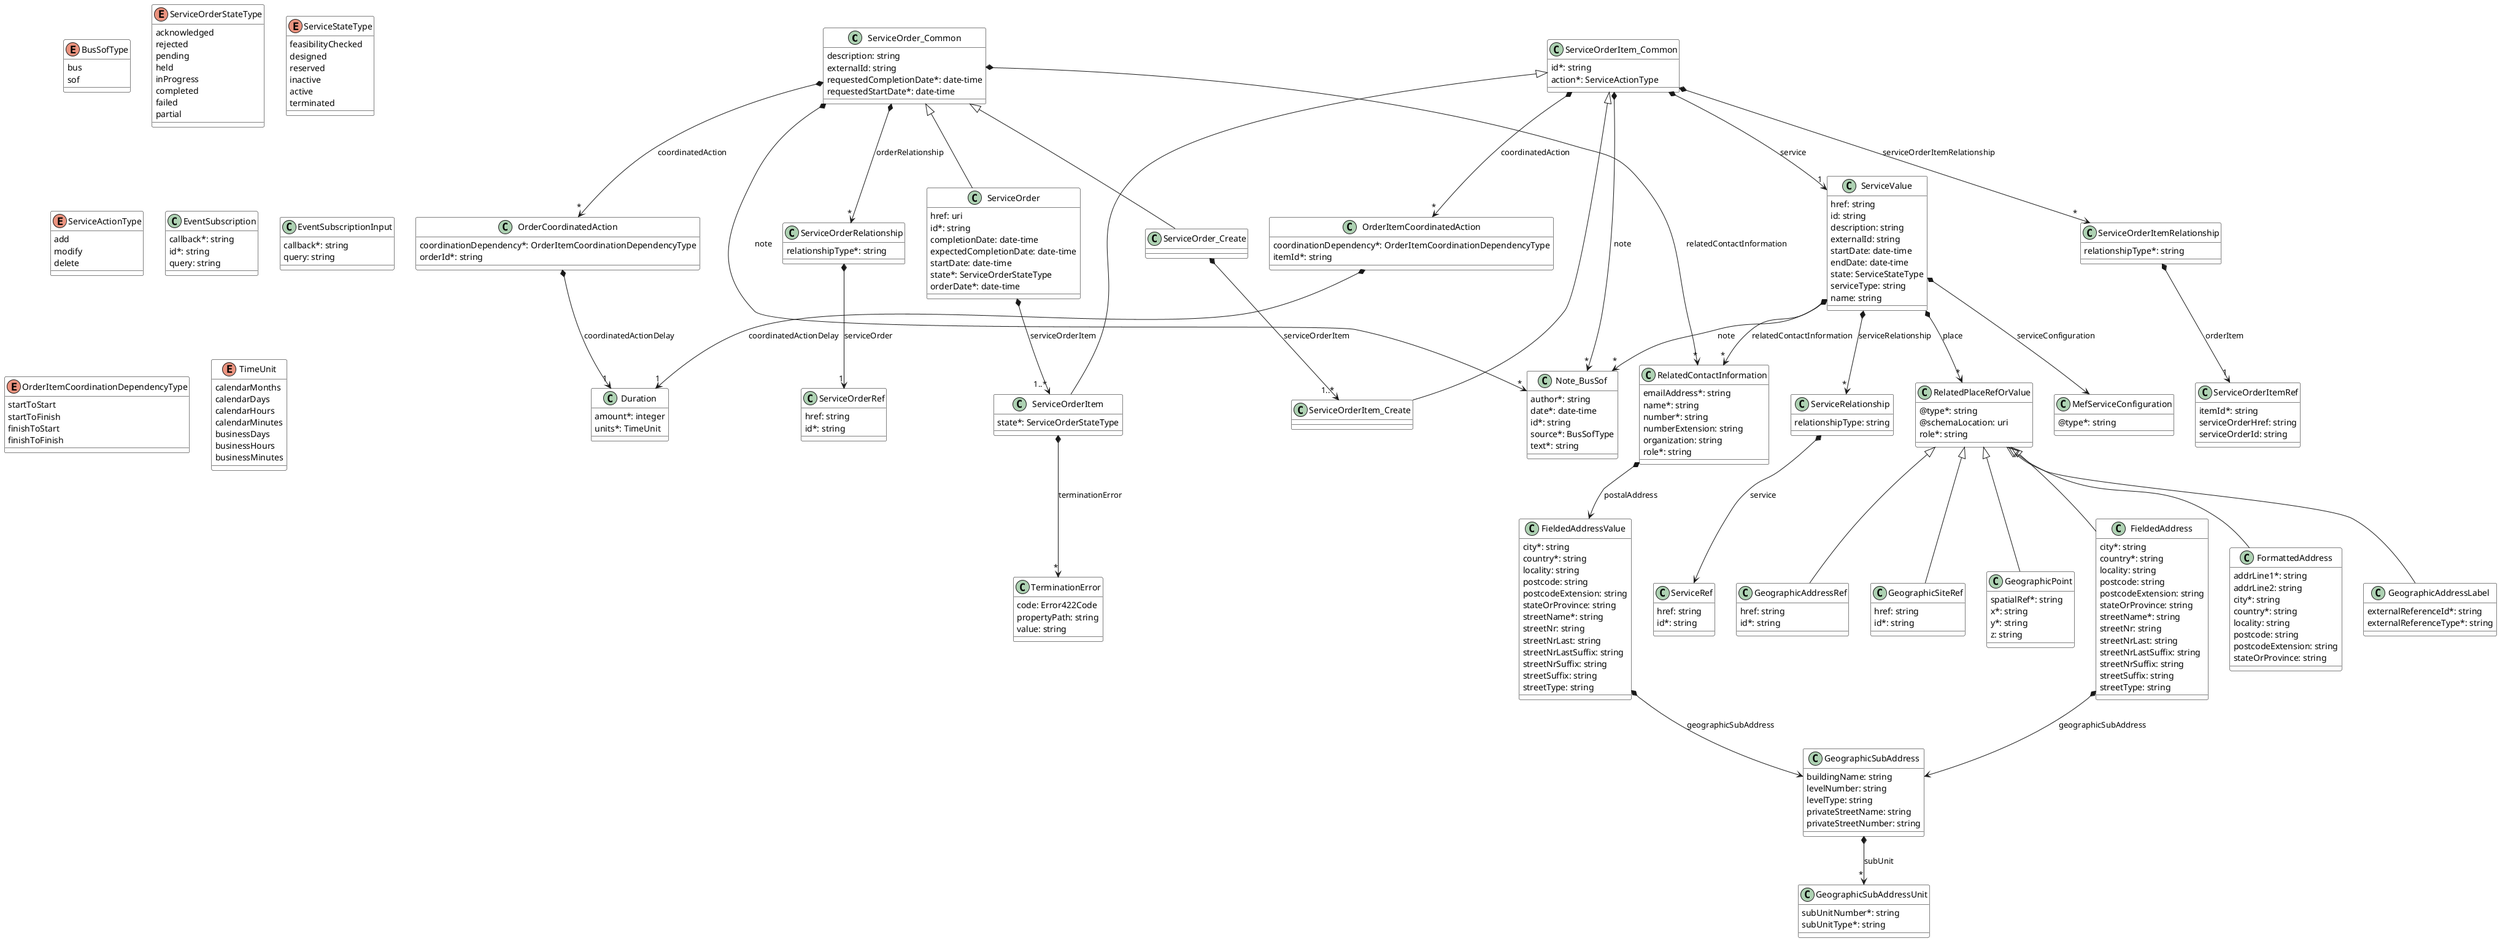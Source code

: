@startuml
skinparam {
    ClassBackgroundColor White
    ClassBorderColor Black
}

class ServiceOrder_Common {

    description: string
    externalId: string
    requestedCompletionDate*: date-time
    requestedStartDate*: date-time
}

ServiceOrder_Common *-->"*" OrderCoordinatedAction : coordinatedAction
ServiceOrder_Common *-->"*" Note_BusSof : note
ServiceOrder_Common *-->"*" ServiceOrderRelationship : orderRelationship
ServiceOrder_Common *-->"*" RelatedContactInformation : relatedContactInformation


class ServiceOrder {

    href: uri
    id*: string
    completionDate: date-time
    expectedCompletionDate: date-time
    startDate: date-time
    state*: ServiceOrderStateType
    orderDate*: date-time
}
ServiceOrder_Common <|-- ServiceOrder

ServiceOrder *-->"1..*" ServiceOrderItem : serviceOrderItem


class ServiceOrder_Create {

}
ServiceOrder_Common <|-- ServiceOrder_Create

ServiceOrder_Create *-->"1..*" ServiceOrderItem_Create : serviceOrderItem


class Note_BusSof {

    author*: string
    date*: date-time
    id*: string
    source*: BusSofType
    text*: string
}



enum BusSofType {

    bus
    sof
}
class ServiceOrderRef {

    href: string
    id*: string
}



class ServiceOrderRelationship {

    relationshipType*: string
}

ServiceOrderRelationship *-->"1" ServiceOrderRef : serviceOrder


class ServiceOrderItem_Common {

    id*: string
    action*: ServiceActionType
}

ServiceOrderItem_Common *-->"*" OrderItemCoordinatedAction : coordinatedAction
ServiceOrderItem_Common *-->"*" Note_BusSof : note
ServiceOrderItem_Common *-->"1" ServiceValue : service
ServiceOrderItem_Common *-->"*" ServiceOrderItemRelationship : serviceOrderItemRelationship


class ServiceOrderItem_Create {

}
ServiceOrderItem_Common <|-- ServiceOrderItem_Create



class ServiceOrderItem {

    state*: ServiceOrderStateType
}
ServiceOrderItem_Common <|-- ServiceOrderItem

ServiceOrderItem *-->"*" TerminationError : terminationError


class RelatedContactInformation {

    emailAddress*: string
    name*: string
    number*: string
    numberExtension: string
    organization: string
    role*: string
}

RelatedContactInformation *--> FieldedAddressValue : postalAddress


class FieldedAddressValue {

    city*: string
    country*: string
    locality: string
    postcode: string
    postcodeExtension: string
    stateOrProvince: string
    streetName*: string
    streetNr: string
    streetNrLast: string
    streetNrLastSuffix: string
    streetNrSuffix: string
    streetSuffix: string
    streetType: string
}

FieldedAddressValue *--> GeographicSubAddress : geographicSubAddress


class ServiceOrderItemRelationship {

    relationshipType*: string
}

ServiceOrderItemRelationship *-->"1" ServiceOrderItemRef : orderItem


class ServiceOrderItemRef {

    itemId*: string
    serviceOrderHref: string
    serviceOrderId: string
}



enum ServiceOrderStateType {

    acknowledged
    rejected
    pending
    held
    inProgress
    completed
    failed
    partial
}
enum ServiceStateType {

    feasibilityChecked
    designed
    reserved
    inactive
    active
    terminated
}
class ServiceRef {

    href: string
    id*: string
}



class ServiceValue {

    href: string
    id: string
    description: string
    externalId: string
    startDate: date-time
    endDate: date-time
    state: ServiceStateType
    serviceType: string
    name: string
}

ServiceValue *-->"*" Note_BusSof : note
ServiceValue *-->"*" ServiceRelationship : serviceRelationship
ServiceValue *-->"*" RelatedContactInformation : relatedContactInformation
ServiceValue *-->"*" RelatedPlaceRefOrValue : place
ServiceValue *--> MefServiceConfiguration : serviceConfiguration


class ServiceRelationship {

    relationshipType: string
}

ServiceRelationship *--> ServiceRef : service


class RelatedPlaceRefOrValue {

    @type*: string
    @schemaLocation: uri
    role*: string
}



class FieldedAddress {

    city*: string
    country*: string
    locality: string
    postcode: string
    postcodeExtension: string
    stateOrProvince: string
    streetName*: string
    streetNr: string
    streetNrLast: string
    streetNrLastSuffix: string
    streetNrSuffix: string
    streetSuffix: string
    streetType: string
}
RelatedPlaceRefOrValue <|-- FieldedAddress

FieldedAddress *--> GeographicSubAddress : geographicSubAddress


class FormattedAddress {

    addrLine1*: string
    addrLine2: string
    city*: string
    country*: string
    locality: string
    postcode: string
    postcodeExtension: string
    stateOrProvince: string
}
RelatedPlaceRefOrValue <|-- FormattedAddress



class GeographicAddressLabel {

    externalReferenceId*: string
    externalReferenceType*: string
}
RelatedPlaceRefOrValue <|-- GeographicAddressLabel



class GeographicAddressRef {

    href: string
    id*: string
}
RelatedPlaceRefOrValue <|-- GeographicAddressRef



class GeographicSiteRef {

    href: string
    id*: string
}
RelatedPlaceRefOrValue <|-- GeographicSiteRef



class GeographicSubAddress {

    buildingName: string
    levelNumber: string
    levelType: string
    privateStreetName: string
    privateStreetNumber: string
}

GeographicSubAddress *-->"*" GeographicSubAddressUnit : subUnit


class GeographicPoint {

    spatialRef*: string
    x*: string
    y*: string
    z: string
}
RelatedPlaceRefOrValue <|-- GeographicPoint



class GeographicSubAddressUnit {

    subUnitNumber*: string
    subUnitType*: string
}



class MefServiceConfiguration {

    @type*: string
}



enum ServiceActionType {

    add
    modify
    delete
}
class EventSubscription {

    callback*: string
    id*: string
    query: string
}



class EventSubscriptionInput {

    callback*: string
    query: string
}


class OrderCoordinatedAction {

    coordinationDependency*: OrderItemCoordinationDependencyType
    orderId*: string
}

OrderCoordinatedAction *-->"1" Duration : coordinatedActionDelay


class OrderItemCoordinatedAction {

    coordinationDependency*: OrderItemCoordinationDependencyType
    itemId*: string
}

OrderItemCoordinatedAction *-->"1" Duration : coordinatedActionDelay


enum OrderItemCoordinationDependencyType {

    startToStart
    startToFinish
    finishToStart
    finishToFinish
}
class Duration {

    amount*: integer
    units*: TimeUnit
}



enum TimeUnit {

    calendarMonths
    calendarDays
    calendarHours
    calendarMinutes
    businessDays
    businessHours
    businessMinutes
}
class TerminationError {

    code: Error422Code
    propertyPath: string
    value: string
}



@enduml
